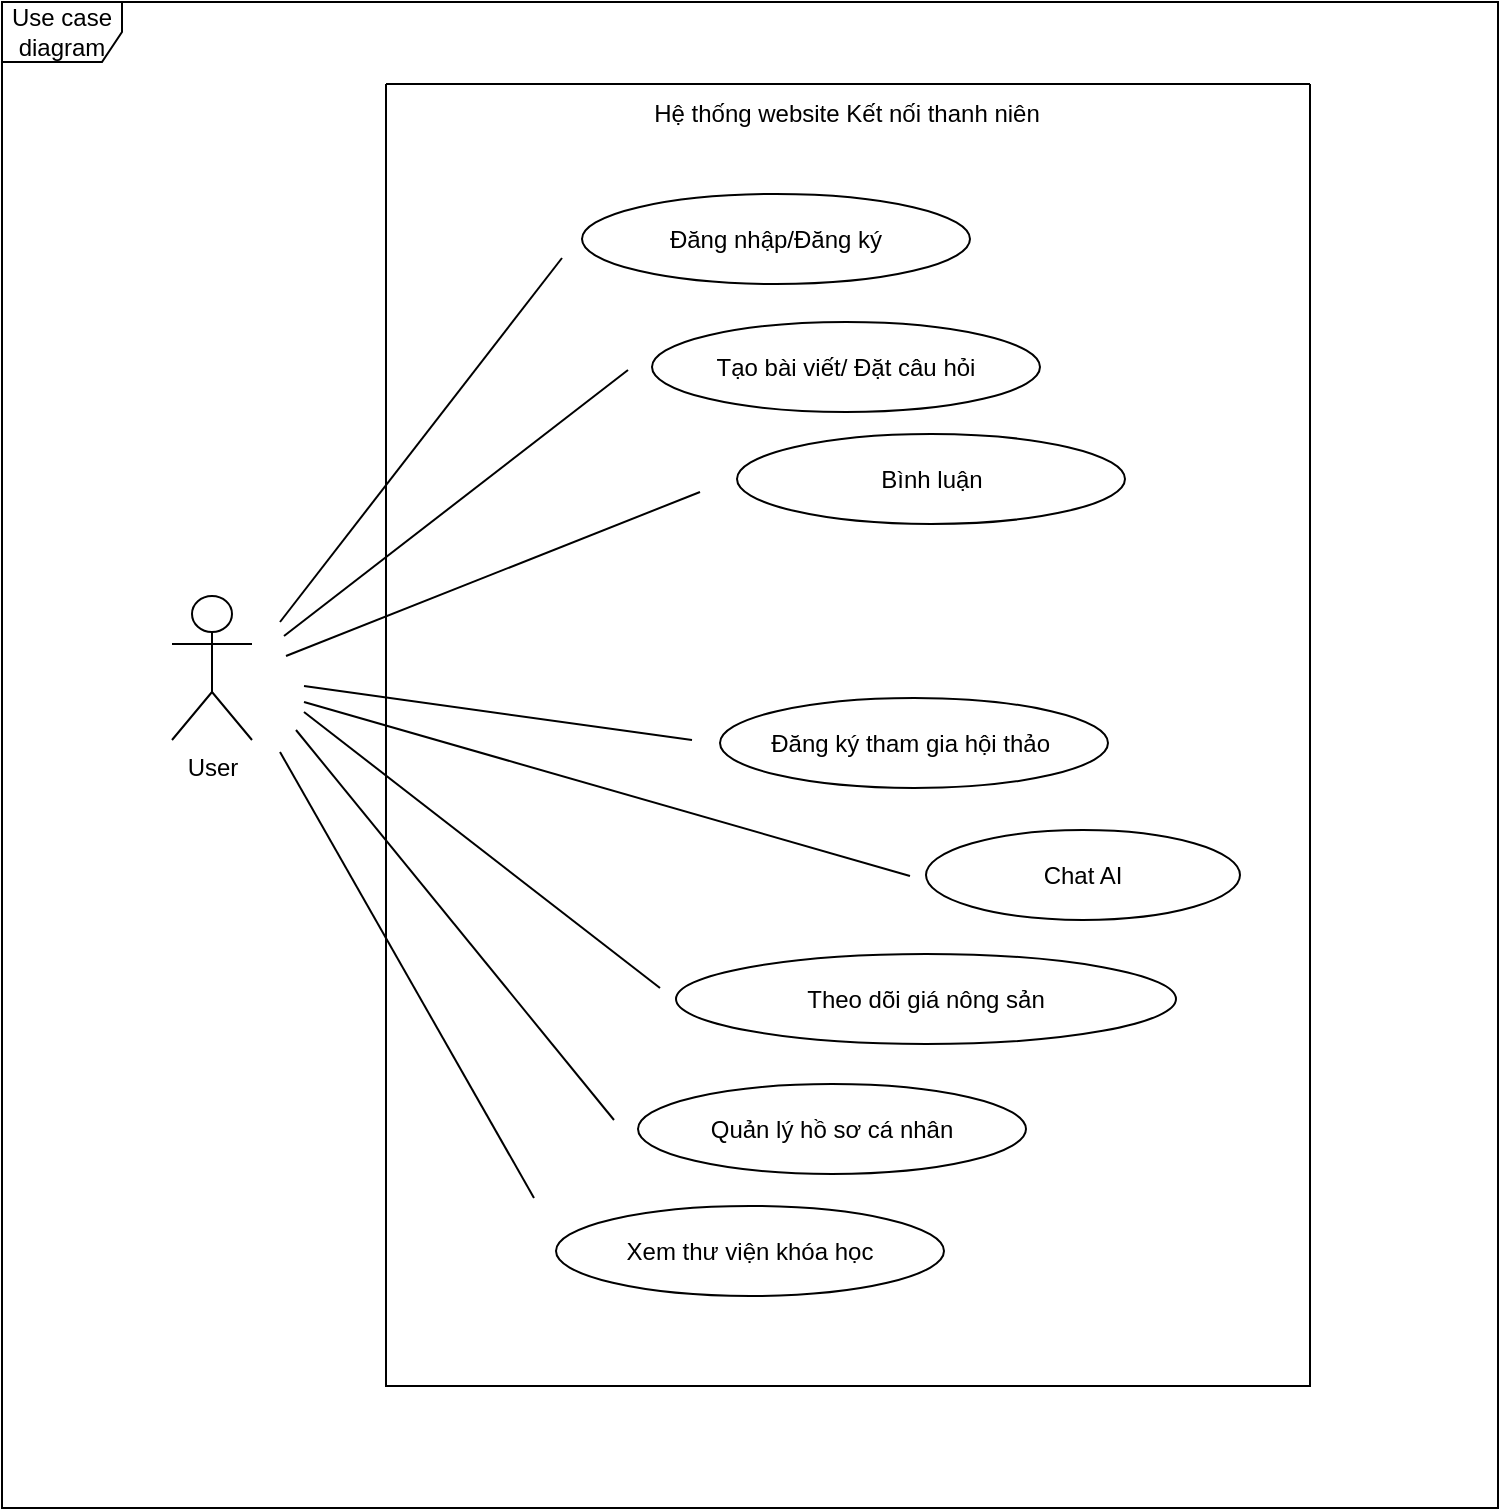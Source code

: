 <mxfile version="26.1.1">
  <diagram name="Trang-1" id="HGAKKvOLvfE-OCJN4G7-">
    <mxGraphModel dx="2090" dy="922" grid="0" gridSize="10" guides="1" tooltips="1" connect="1" arrows="1" fold="1" page="0" pageScale="1" pageWidth="827" pageHeight="1169" math="0" shadow="0">
      <root>
        <mxCell id="0" />
        <mxCell id="1" parent="0" />
        <mxCell id="ldWpct4xOvpmmAyCrHCJ-1" value="User" style="shape=umlActor;verticalLabelPosition=bottom;verticalAlign=top;html=1;" parent="1" vertex="1">
          <mxGeometry x="-412" y="69" width="40" height="72" as="geometry" />
        </mxCell>
        <mxCell id="ldWpct4xOvpmmAyCrHCJ-4" value="Bình luận" style="ellipse;whiteSpace=wrap;html=1;" parent="1" vertex="1">
          <mxGeometry x="-129.5" y="-12" width="194" height="45" as="geometry" />
        </mxCell>
        <mxCell id="ldWpct4xOvpmmAyCrHCJ-5" value="Tạo bài viết/ Đặt câu hỏi" style="ellipse;whiteSpace=wrap;html=1;" parent="1" vertex="1">
          <mxGeometry x="-172" y="-68" width="194" height="45" as="geometry" />
        </mxCell>
        <mxCell id="ldWpct4xOvpmmAyCrHCJ-6" value="Đăng nhập/Đăng ký" style="ellipse;whiteSpace=wrap;html=1;" parent="1" vertex="1">
          <mxGeometry x="-207" y="-132" width="194" height="45" as="geometry" />
        </mxCell>
        <mxCell id="ldWpct4xOvpmmAyCrHCJ-8" value="Đăng ký tham gia hội thảo&amp;nbsp;" style="ellipse;whiteSpace=wrap;html=1;" parent="1" vertex="1">
          <mxGeometry x="-138" y="120" width="194" height="45" as="geometry" />
        </mxCell>
        <mxCell id="ldWpct4xOvpmmAyCrHCJ-9" value="Chat AI" style="ellipse;whiteSpace=wrap;html=1;" parent="1" vertex="1">
          <mxGeometry x="-35" y="186" width="157" height="45" as="geometry" />
        </mxCell>
        <mxCell id="ldWpct4xOvpmmAyCrHCJ-10" value="Theo dõi giá nông sản" style="ellipse;whiteSpace=wrap;html=1;" parent="1" vertex="1">
          <mxGeometry x="-160" y="248" width="250" height="45" as="geometry" />
        </mxCell>
        <mxCell id="ldWpct4xOvpmmAyCrHCJ-11" value="Quản lý hồ sơ cá nhân" style="ellipse;whiteSpace=wrap;html=1;" parent="1" vertex="1">
          <mxGeometry x="-179" y="313" width="194" height="45" as="geometry" />
        </mxCell>
        <mxCell id="ldWpct4xOvpmmAyCrHCJ-12" value="Xem thư viện khóa học" style="ellipse;whiteSpace=wrap;html=1;" parent="1" vertex="1">
          <mxGeometry x="-220" y="374" width="194" height="45" as="geometry" />
        </mxCell>
        <mxCell id="ldWpct4xOvpmmAyCrHCJ-14" value="Use case diagram" style="shape=umlFrame;whiteSpace=wrap;html=1;pointerEvents=0;" parent="1" vertex="1">
          <mxGeometry x="-497" y="-228" width="748" height="753" as="geometry" />
        </mxCell>
        <mxCell id="ldWpct4xOvpmmAyCrHCJ-17" value="" style="endArrow=none;html=1;rounded=0;fontSize=12;startSize=8;endSize=8;curved=1;" parent="1" edge="1">
          <mxGeometry relative="1" as="geometry">
            <mxPoint x="-358" y="82" as="sourcePoint" />
            <mxPoint x="-217" y="-100" as="targetPoint" />
          </mxGeometry>
        </mxCell>
        <mxCell id="ldWpct4xOvpmmAyCrHCJ-18" value="" style="endArrow=none;html=1;rounded=0;fontSize=12;startSize=8;endSize=8;curved=1;" parent="1" edge="1">
          <mxGeometry relative="1" as="geometry">
            <mxPoint x="-356" y="89" as="sourcePoint" />
            <mxPoint x="-184" y="-44" as="targetPoint" />
          </mxGeometry>
        </mxCell>
        <mxCell id="ldWpct4xOvpmmAyCrHCJ-19" value="" style="endArrow=none;html=1;rounded=0;fontSize=12;startSize=8;endSize=8;curved=1;" parent="1" edge="1">
          <mxGeometry relative="1" as="geometry">
            <mxPoint x="-355" y="99" as="sourcePoint" />
            <mxPoint x="-148" y="17" as="targetPoint" />
          </mxGeometry>
        </mxCell>
        <mxCell id="ldWpct4xOvpmmAyCrHCJ-21" value="" style="endArrow=none;html=1;rounded=0;fontSize=12;startSize=8;endSize=8;curved=1;" parent="1" edge="1">
          <mxGeometry relative="1" as="geometry">
            <mxPoint x="-346" y="114" as="sourcePoint" />
            <mxPoint x="-152" y="141" as="targetPoint" />
          </mxGeometry>
        </mxCell>
        <mxCell id="ldWpct4xOvpmmAyCrHCJ-22" value="" style="endArrow=none;html=1;rounded=0;fontSize=12;startSize=8;endSize=8;curved=1;" parent="1" edge="1">
          <mxGeometry relative="1" as="geometry">
            <mxPoint x="-346" y="122" as="sourcePoint" />
            <mxPoint x="-43" y="209" as="targetPoint" />
          </mxGeometry>
        </mxCell>
        <mxCell id="ldWpct4xOvpmmAyCrHCJ-23" value="" style="endArrow=none;html=1;rounded=0;fontSize=12;startSize=8;endSize=8;curved=1;" parent="1" edge="1">
          <mxGeometry relative="1" as="geometry">
            <mxPoint x="-346" y="127" as="sourcePoint" />
            <mxPoint x="-168" y="265" as="targetPoint" />
          </mxGeometry>
        </mxCell>
        <mxCell id="ldWpct4xOvpmmAyCrHCJ-24" value="" style="endArrow=none;html=1;rounded=0;fontSize=12;startSize=8;endSize=8;curved=1;" parent="1" edge="1">
          <mxGeometry relative="1" as="geometry">
            <mxPoint x="-350" y="136" as="sourcePoint" />
            <mxPoint x="-191" y="331" as="targetPoint" />
          </mxGeometry>
        </mxCell>
        <mxCell id="ldWpct4xOvpmmAyCrHCJ-25" value="" style="endArrow=none;html=1;rounded=0;fontSize=12;startSize=8;endSize=8;curved=1;" parent="1" edge="1">
          <mxGeometry relative="1" as="geometry">
            <mxPoint x="-358" y="147" as="sourcePoint" />
            <mxPoint x="-231" y="370" as="targetPoint" />
          </mxGeometry>
        </mxCell>
        <mxCell id="ldWpct4xOvpmmAyCrHCJ-28" value="" style="swimlane;startSize=0;" parent="1" vertex="1">
          <mxGeometry x="-305" y="-187" width="462" height="651" as="geometry" />
        </mxCell>
        <mxCell id="ldWpct4xOvpmmAyCrHCJ-29" value="Hệ thống website Kết nối thanh niên" style="text;html=1;align=center;verticalAlign=middle;whiteSpace=wrap;rounded=0;" parent="ldWpct4xOvpmmAyCrHCJ-28" vertex="1">
          <mxGeometry x="123.5" width="213" height="30" as="geometry" />
        </mxCell>
      </root>
    </mxGraphModel>
  </diagram>
</mxfile>
